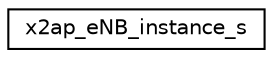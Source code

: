 digraph "Graphical Class Hierarchy"
{
 // LATEX_PDF_SIZE
  edge [fontname="Helvetica",fontsize="10",labelfontname="Helvetica",labelfontsize="10"];
  node [fontname="Helvetica",fontsize="10",shape=record];
  rankdir="LR";
  Node0 [label="x2ap_eNB_instance_s",height=0.2,width=0.4,color="black", fillcolor="white", style="filled",URL="$structx2ap__eNB__instance__s.html",tooltip=" "];
}
